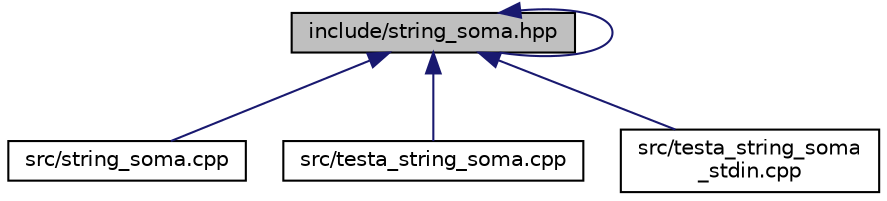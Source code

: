 digraph "include/string_soma.hpp"
{
  edge [fontname="Helvetica",fontsize="10",labelfontname="Helvetica",labelfontsize="10"];
  node [fontname="Helvetica",fontsize="10",shape=record];
  Node3 [label="include/string_soma.hpp",height=0.2,width=0.4,color="black", fillcolor="grey75", style="filled", fontcolor="black"];
  Node3 -> Node3 [dir="back",color="midnightblue",fontsize="10",style="solid",fontname="Helvetica"];
  Node3 -> Node4 [dir="back",color="midnightblue",fontsize="10",style="solid",fontname="Helvetica"];
  Node4 [label="src/string_soma.cpp",height=0.2,width=0.4,color="black", fillcolor="white", style="filled",URL="$string__soma_8cpp.html",tooltip="Arquivo que contem as implementações das funções de string_soma.hpp. "];
  Node3 -> Node5 [dir="back",color="midnightblue",fontsize="10",style="solid",fontname="Helvetica"];
  Node5 [label="src/testa_string_soma.cpp",height=0.2,width=0.4,color="black", fillcolor="white", style="filled",URL="$testa__string__soma_8cpp.html",tooltip="Arquivo que contem os testes das funções de string_soma.cpp. "];
  Node3 -> Node6 [dir="back",color="midnightblue",fontsize="10",style="solid",fontname="Helvetica"];
  Node6 [label="src/testa_string_soma\l_stdin.cpp",height=0.2,width=0.4,color="black", fillcolor="white", style="filled",URL="$testa__string__soma__stdin_8cpp.html",tooltip="Arquivo que contém a função main. "];
}

